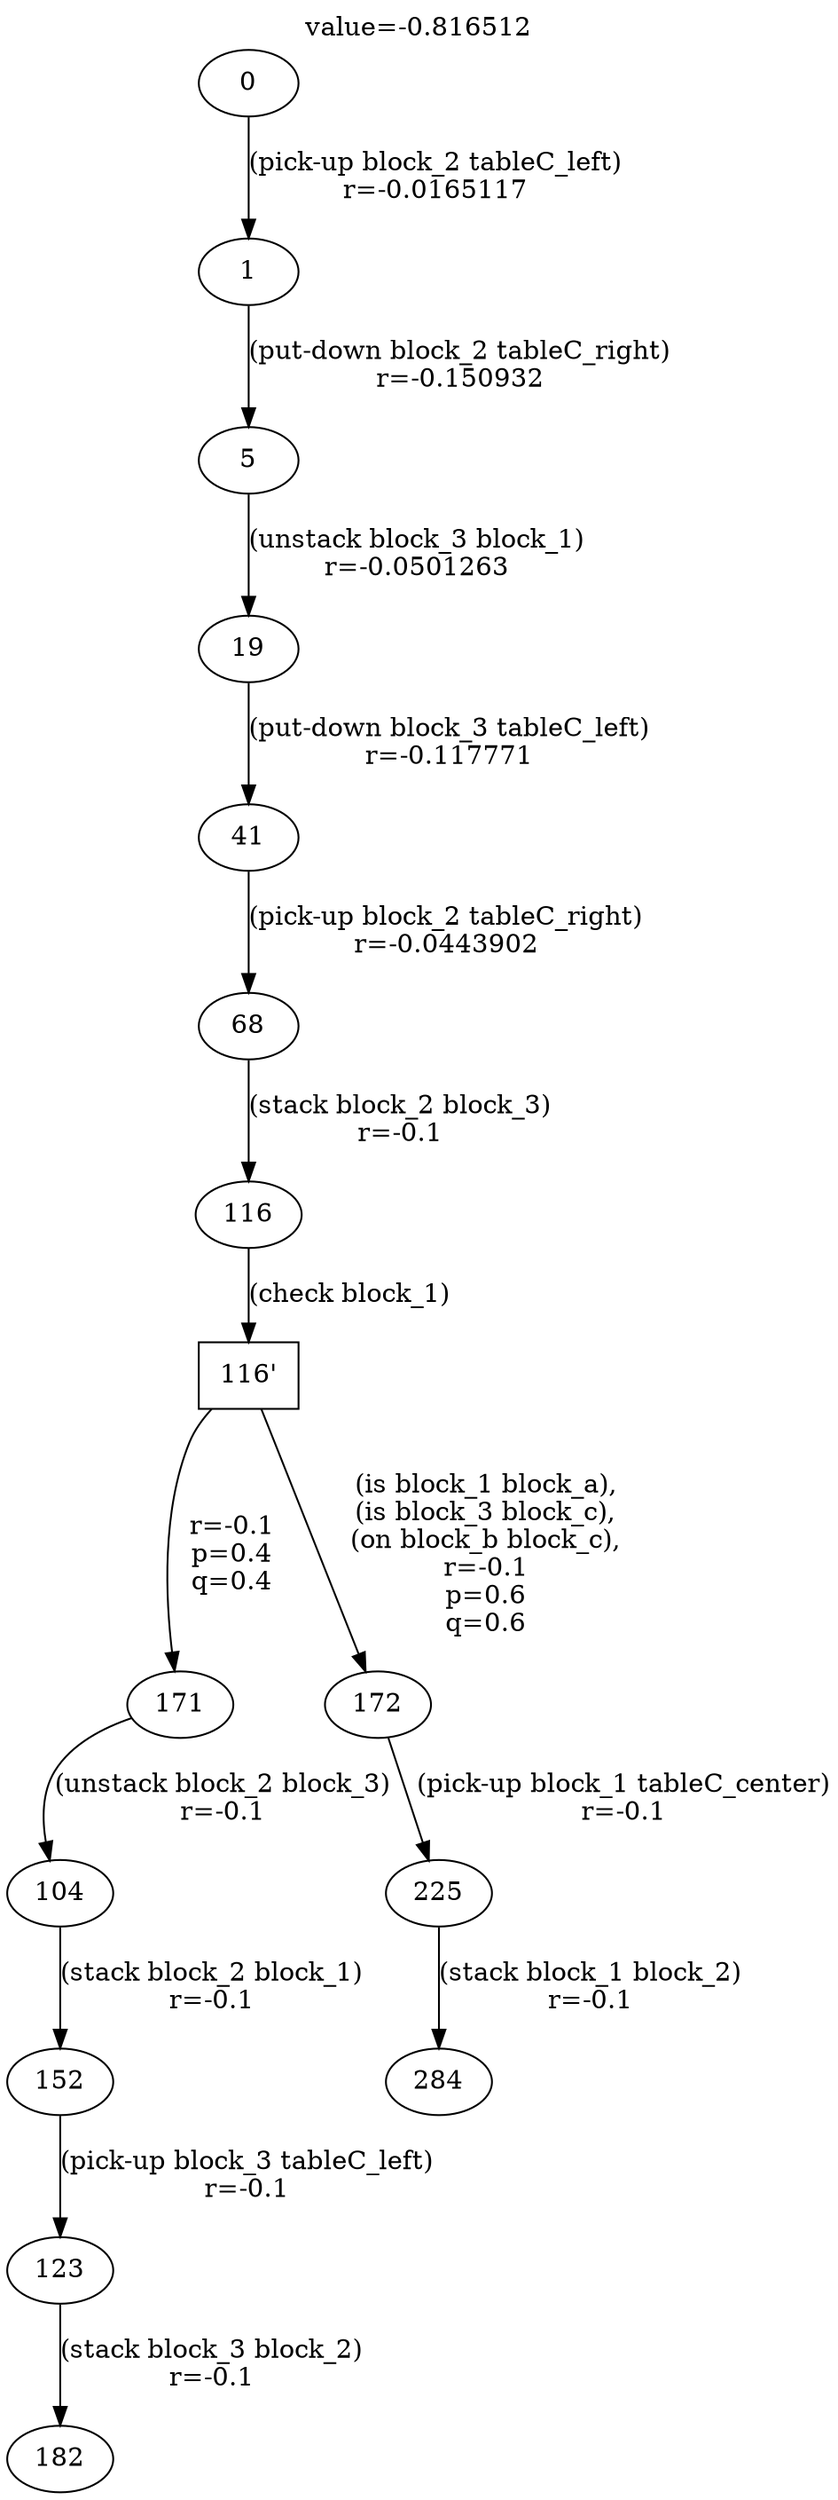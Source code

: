 digraph g{
label="value=-0.816512"
labelloc=top
0->1 [ label="(pick-up block_2 tableC_left)
r=-0.0165117" ];
1->5 [ label="(put-down block_2 tableC_right)
r=-0.150932" ];
5->19 [ label="(unstack block_3 block_1)
r=-0.0501263" ];
19->41 [ label="(put-down block_3 tableC_left)
r=-0.117771" ];
41->68 [ label="(pick-up block_2 tableC_right)
r=-0.0443902" ];
68->116 [ label="(stack block_2 block_3)
r=-0.1" ];
"116'" [ shape=box ] ;
116->"116'" [ label="(check block_1)" ];
"116'"->171 [ label="
r=-0.1
p=0.4
q=0.4" ];
171->104 [ label="(unstack block_2 block_3)
r=-0.1" ];
104->152 [ label="(stack block_2 block_1)
r=-0.1" ];
152->123 [ label="(pick-up block_3 tableC_left)
r=-0.1" ];
123->182 [ label="(stack block_3 block_2)
r=-0.1" ];
"116'"->172 [ label="
(is block_1 block_a),
(is block_3 block_c),
(on block_b block_c),
r=-0.1
p=0.6
q=0.6" ];
172->225 [ label="(pick-up block_1 tableC_center)
r=-0.1" ];
225->284 [ label="(stack block_1 block_2)
r=-0.1" ];
}
